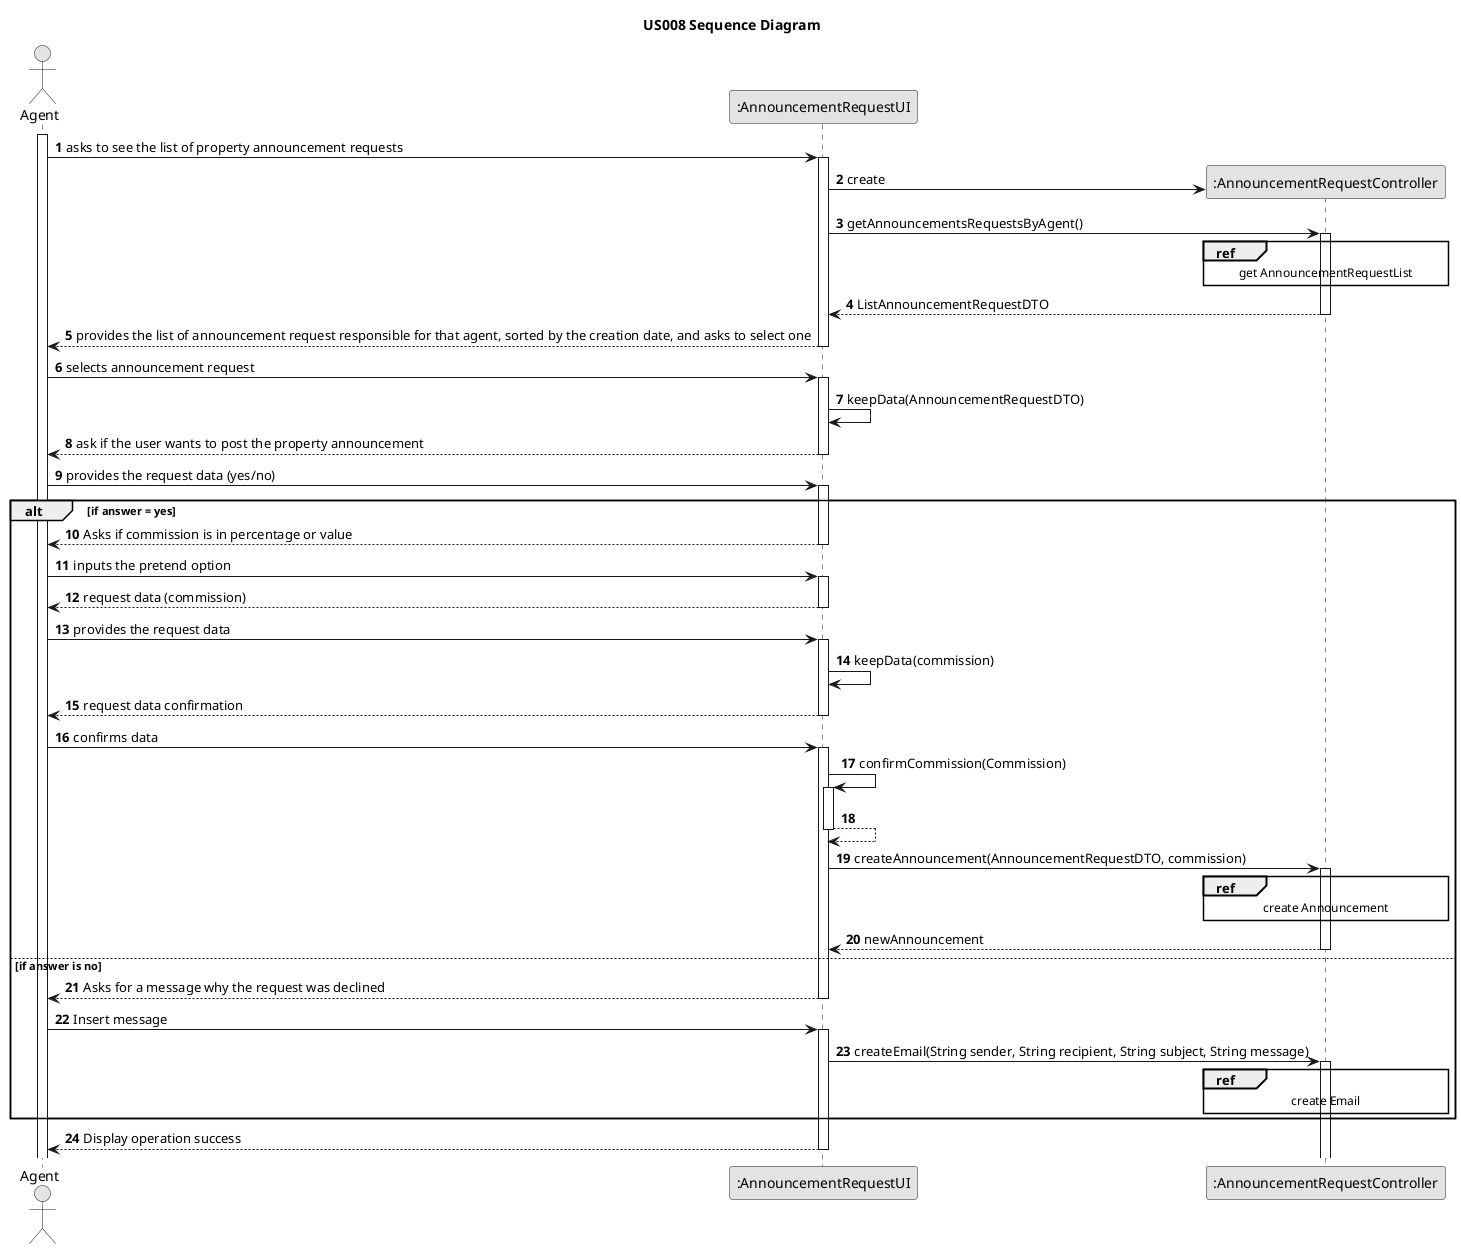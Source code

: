 @startuml
skinparam monochrome true
skinparam packageStyle rectangle
skinparam shadowing false

title US008 Sequence Diagram
autonumber

actor "Agent" as Agent


participant ":AnnouncementRequestUI" as UI
participant ":AnnouncementRequestController" as CTRL



    activate Agent

    Agent -> UI : asks to see the list of property announcement requests
    activate UI

    UI -> CTRL** : create


    UI -> CTRL: getAnnouncementsRequestsByAgent()
    activate CTRL

ref over CTRL
get AnnouncementRequestList
end ref






    CTRL -->UI : ListAnnouncementRequestDTO
    deactivate CTRL

    UI --> Agent : provides the list of announcement request responsible for that agent, sorted by the creation date, and asks to select one
    deactivate UI

    Agent -> UI : selects announcement request
    activate UI

    UI -> UI: keepData(AnnouncementRequestDTO)

    UI --> Agent : ask if the user wants to post the property announcement
    deactivate UI

    Agent -> UI : provides the request data (yes/no)
    activate UI

alt if answer = yes

 UI--> Agent: Asks if commission is in percentage or value
 deactivate UI

  Agent -> UI: inputs the pretend option
       activate UI

    UI --> Agent : request data (commission)
    deactivate UI

    Agent -> UI : provides the request data
    activate UI

    UI -> UI: keepData(commission)



    UI --> Agent : request data confirmation
    deactivate UI

    Agent -> UI : confirms data
    activate UI

    UI -> UI: confirmCommission(Commission)
    activate UI

    UI --> UI
    deactivate UI





   UI->CTRL : createAnnouncement(AnnouncementRequestDTO, commission)
       activate CTRL
   ref over CTRL
   create Announcement
   end ref


       CTRL --> UI : newAnnouncement
       deactivate CTRL











   else  if answer is no


    UI --> Agent : Asks for a message why the request was declined
    deactivate UI


    Agent -> UI : Insert message
    activate UI

    UI -> CTRL : createEmail(String sender, String recipient, String subject, String message)
    activate CTRL

   ref over CTRL
   create Email
   end ref










end group

    UI --> Agent : Display operation success
    deactivate UI



@enduml